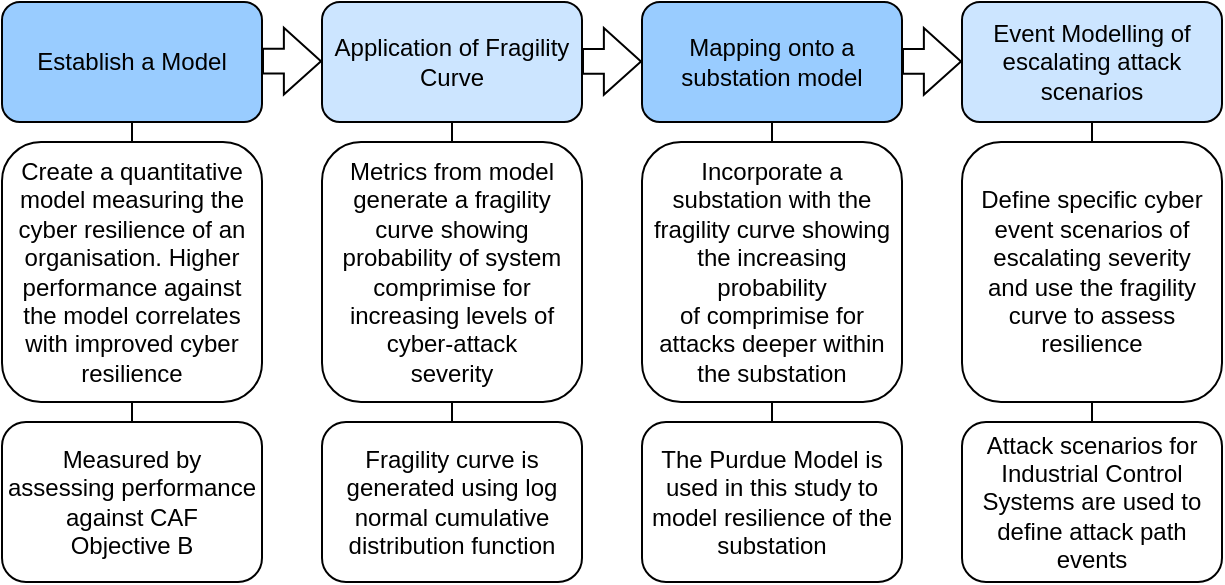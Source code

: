 <mxfile version="26.2.7">
  <diagram name="Page-1" id="Ez_GniR0DMMZX4M1YJaZ">
    <mxGraphModel dx="994" dy="536" grid="1" gridSize="10" guides="1" tooltips="1" connect="1" arrows="1" fold="1" page="1" pageScale="1" pageWidth="827" pageHeight="1169" math="0" shadow="0">
      <root>
        <mxCell id="0" />
        <mxCell id="1" parent="0" />
        <mxCell id="uC5jw0JFEox_cR-SN-zf-1" value="Create a quantitative model measuring the cyber resilience of an organisation. Higher performance against the model correlates with improved cyber resilience" style="rounded=1;whiteSpace=wrap;html=1;" vertex="1" parent="1">
          <mxGeometry x="109" y="140" width="130" height="130" as="geometry" />
        </mxCell>
        <mxCell id="uC5jw0JFEox_cR-SN-zf-2" value="Establish a Model" style="rounded=1;whiteSpace=wrap;html=1;fillColor=#99CCFF;" vertex="1" parent="1">
          <mxGeometry x="109" y="70" width="130" height="60" as="geometry" />
        </mxCell>
        <mxCell id="uC5jw0JFEox_cR-SN-zf-3" value="Application of Fragility Curve" style="rounded=1;whiteSpace=wrap;html=1;fillColor=#CCE5FF;" vertex="1" parent="1">
          <mxGeometry x="269" y="70" width="130" height="60" as="geometry" />
        </mxCell>
        <mxCell id="uC5jw0JFEox_cR-SN-zf-4" value="&lt;div&gt;Mapping onto a substation model&lt;/div&gt;" style="rounded=1;whiteSpace=wrap;html=1;fillColor=#99CCFF;" vertex="1" parent="1">
          <mxGeometry x="429" y="70" width="130" height="60" as="geometry" />
        </mxCell>
        <mxCell id="uC5jw0JFEox_cR-SN-zf-5" value="Event Modelling of escalating attack scenarios" style="rounded=1;whiteSpace=wrap;html=1;fillColor=#CCE5FF;" vertex="1" parent="1">
          <mxGeometry x="589" y="70" width="130" height="60" as="geometry" />
        </mxCell>
        <mxCell id="uC5jw0JFEox_cR-SN-zf-6" value="" style="shape=flexArrow;endArrow=classic;html=1;rounded=0;fontSize=12;startSize=8;endSize=5.855;curved=1;width=12.414;" edge="1" parent="1">
          <mxGeometry width="50" height="50" relative="1" as="geometry">
            <mxPoint x="239" y="99.6" as="sourcePoint" />
            <mxPoint x="269" y="99.6" as="targetPoint" />
          </mxGeometry>
        </mxCell>
        <mxCell id="uC5jw0JFEox_cR-SN-zf-7" value="" style="shape=flexArrow;endArrow=classic;html=1;rounded=0;fontSize=12;startSize=8;endSize=5.855;curved=1;width=12.414;" edge="1" parent="1">
          <mxGeometry width="50" height="50" relative="1" as="geometry">
            <mxPoint x="399" y="99.72" as="sourcePoint" />
            <mxPoint x="429" y="99.72" as="targetPoint" />
          </mxGeometry>
        </mxCell>
        <mxCell id="uC5jw0JFEox_cR-SN-zf-8" value="" style="shape=flexArrow;endArrow=classic;html=1;rounded=0;fontSize=12;startSize=8;endSize=5.855;curved=1;width=12.414;" edge="1" parent="1">
          <mxGeometry width="50" height="50" relative="1" as="geometry">
            <mxPoint x="559" y="99.72" as="sourcePoint" />
            <mxPoint x="589" y="99.72" as="targetPoint" />
          </mxGeometry>
        </mxCell>
        <mxCell id="uC5jw0JFEox_cR-SN-zf-9" value="&lt;div&gt;Metrics from model generate a fragility curve showing probability of system comprimise for increasing levels of cyber-attack&lt;/div&gt;&lt;div&gt;severity &lt;br&gt;&lt;/div&gt;" style="rounded=1;whiteSpace=wrap;html=1;" vertex="1" parent="1">
          <mxGeometry x="269" y="140" width="130" height="130" as="geometry" />
        </mxCell>
        <mxCell id="uC5jw0JFEox_cR-SN-zf-10" value="&lt;div&gt;Incorporate a substation with the fragility curve showing the increasing probability&lt;/div&gt;&lt;div&gt;of comprimise for attacks deeper within the substation &lt;/div&gt;" style="rounded=1;whiteSpace=wrap;html=1;" vertex="1" parent="1">
          <mxGeometry x="429" y="140" width="130" height="130" as="geometry" />
        </mxCell>
        <mxCell id="uC5jw0JFEox_cR-SN-zf-11" value="&lt;div&gt;Define specific cyber event scenarios of escalating severity&lt;/div&gt;&lt;div&gt;and use the fragility curve to assess resilience&lt;/div&gt;" style="rounded=1;whiteSpace=wrap;html=1;" vertex="1" parent="1">
          <mxGeometry x="589" y="140" width="130" height="130" as="geometry" />
        </mxCell>
        <mxCell id="uC5jw0JFEox_cR-SN-zf-12" value="The Purdue Model is used in this study to model resilience of the substation" style="rounded=1;whiteSpace=wrap;html=1;" vertex="1" parent="1">
          <mxGeometry x="429" y="280" width="130" height="80" as="geometry" />
        </mxCell>
        <mxCell id="uC5jw0JFEox_cR-SN-zf-13" value="Fragility curve is generated using log normal cumulative distribution function" style="rounded=1;whiteSpace=wrap;html=1;" vertex="1" parent="1">
          <mxGeometry x="269" y="280" width="130" height="80" as="geometry" />
        </mxCell>
        <mxCell id="uC5jw0JFEox_cR-SN-zf-14" value="&lt;div&gt;Measured by&lt;/div&gt;&lt;div&gt;assessing performance&lt;/div&gt;&lt;div&gt;against CAF&lt;/div&gt;&lt;div&gt;Objective B&lt;/div&gt;" style="rounded=1;whiteSpace=wrap;html=1;" vertex="1" parent="1">
          <mxGeometry x="109" y="280" width="130" height="80" as="geometry" />
        </mxCell>
        <mxCell id="uC5jw0JFEox_cR-SN-zf-15" value="Attack scenarios for Industrial Control Systems are used to define attack path events" style="rounded=1;whiteSpace=wrap;html=1;" vertex="1" parent="1">
          <mxGeometry x="589" y="280" width="130" height="80" as="geometry" />
        </mxCell>
        <mxCell id="uC5jw0JFEox_cR-SN-zf-16" value="" style="endArrow=none;html=1;rounded=0;fontSize=12;startSize=8;endSize=8;curved=1;entryX=0.5;entryY=1;entryDx=0;entryDy=0;exitX=0.5;exitY=0;exitDx=0;exitDy=0;" edge="1" parent="1" source="uC5jw0JFEox_cR-SN-zf-1" target="uC5jw0JFEox_cR-SN-zf-2">
          <mxGeometry width="50" height="50" relative="1" as="geometry">
            <mxPoint x="209" y="190" as="sourcePoint" />
            <mxPoint x="259" y="140" as="targetPoint" />
          </mxGeometry>
        </mxCell>
        <mxCell id="uC5jw0JFEox_cR-SN-zf-17" value="" style="endArrow=none;html=1;rounded=0;fontSize=12;startSize=8;endSize=8;curved=1;exitX=0.5;exitY=0;exitDx=0;exitDy=0;entryX=0.5;entryY=1;entryDx=0;entryDy=0;" edge="1" parent="1" source="uC5jw0JFEox_cR-SN-zf-14" target="uC5jw0JFEox_cR-SN-zf-1">
          <mxGeometry width="50" height="50" relative="1" as="geometry">
            <mxPoint x="279" y="260" as="sourcePoint" />
            <mxPoint x="329" y="210" as="targetPoint" />
          </mxGeometry>
        </mxCell>
        <mxCell id="uC5jw0JFEox_cR-SN-zf-18" value="" style="endArrow=none;html=1;rounded=0;fontSize=12;startSize=8;endSize=8;curved=1;entryX=0.5;entryY=1;entryDx=0;entryDy=0;exitX=0.5;exitY=0;exitDx=0;exitDy=0;" edge="1" parent="1" source="uC5jw0JFEox_cR-SN-zf-9" target="uC5jw0JFEox_cR-SN-zf-3">
          <mxGeometry width="50" height="50" relative="1" as="geometry">
            <mxPoint x="279" y="220" as="sourcePoint" />
            <mxPoint x="329" y="170" as="targetPoint" />
          </mxGeometry>
        </mxCell>
        <mxCell id="uC5jw0JFEox_cR-SN-zf-19" value="" style="endArrow=none;html=1;rounded=0;fontSize=12;startSize=8;endSize=8;curved=1;exitX=0.5;exitY=0;exitDx=0;exitDy=0;entryX=0.5;entryY=1;entryDx=0;entryDy=0;" edge="1" parent="1" source="uC5jw0JFEox_cR-SN-zf-13" target="uC5jw0JFEox_cR-SN-zf-9">
          <mxGeometry width="50" height="50" relative="1" as="geometry">
            <mxPoint x="279" y="220" as="sourcePoint" />
            <mxPoint x="329" y="170" as="targetPoint" />
          </mxGeometry>
        </mxCell>
        <mxCell id="uC5jw0JFEox_cR-SN-zf-20" value="" style="endArrow=none;html=1;rounded=0;fontSize=12;startSize=8;endSize=8;curved=1;entryX=0.5;entryY=1;entryDx=0;entryDy=0;" edge="1" parent="1" target="uC5jw0JFEox_cR-SN-zf-4">
          <mxGeometry width="50" height="50" relative="1" as="geometry">
            <mxPoint x="494" y="140" as="sourcePoint" />
            <mxPoint x="489" y="190" as="targetPoint" />
          </mxGeometry>
        </mxCell>
        <mxCell id="uC5jw0JFEox_cR-SN-zf-21" value="" style="endArrow=none;html=1;rounded=0;fontSize=12;startSize=8;endSize=8;curved=1;exitX=0.5;exitY=0;exitDx=0;exitDy=0;entryX=0.5;entryY=1;entryDx=0;entryDy=0;" edge="1" parent="1" source="uC5jw0JFEox_cR-SN-zf-12" target="uC5jw0JFEox_cR-SN-zf-10">
          <mxGeometry width="50" height="50" relative="1" as="geometry">
            <mxPoint x="439" y="240" as="sourcePoint" />
            <mxPoint x="489" y="190" as="targetPoint" />
          </mxGeometry>
        </mxCell>
        <mxCell id="uC5jw0JFEox_cR-SN-zf-22" value="" style="endArrow=none;html=1;rounded=0;fontSize=12;startSize=8;endSize=8;curved=1;entryX=0.5;entryY=1;entryDx=0;entryDy=0;exitX=0.5;exitY=0;exitDx=0;exitDy=0;" edge="1" parent="1" source="uC5jw0JFEox_cR-SN-zf-11" target="uC5jw0JFEox_cR-SN-zf-5">
          <mxGeometry width="50" height="50" relative="1" as="geometry">
            <mxPoint x="559" y="240" as="sourcePoint" />
            <mxPoint x="609" y="190" as="targetPoint" />
          </mxGeometry>
        </mxCell>
        <mxCell id="uC5jw0JFEox_cR-SN-zf-23" value="" style="endArrow=none;html=1;rounded=0;fontSize=12;startSize=8;endSize=8;curved=1;exitX=0.5;exitY=0;exitDx=0;exitDy=0;entryX=0.5;entryY=1;entryDx=0;entryDy=0;" edge="1" parent="1" source="uC5jw0JFEox_cR-SN-zf-15" target="uC5jw0JFEox_cR-SN-zf-11">
          <mxGeometry width="50" height="50" relative="1" as="geometry">
            <mxPoint x="559" y="270" as="sourcePoint" />
            <mxPoint x="609" y="220" as="targetPoint" />
          </mxGeometry>
        </mxCell>
      </root>
    </mxGraphModel>
  </diagram>
</mxfile>

